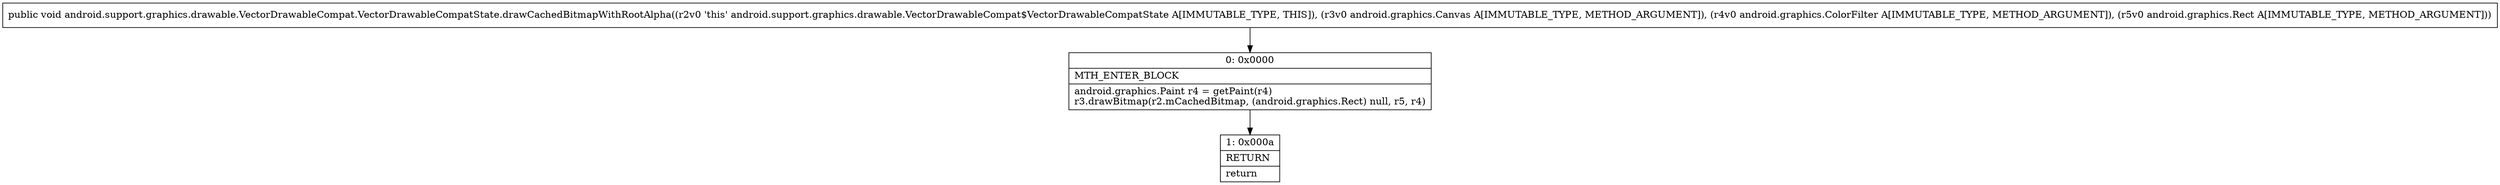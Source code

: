 digraph "CFG forandroid.support.graphics.drawable.VectorDrawableCompat.VectorDrawableCompatState.drawCachedBitmapWithRootAlpha(Landroid\/graphics\/Canvas;Landroid\/graphics\/ColorFilter;Landroid\/graphics\/Rect;)V" {
Node_0 [shape=record,label="{0\:\ 0x0000|MTH_ENTER_BLOCK\l|android.graphics.Paint r4 = getPaint(r4)\lr3.drawBitmap(r2.mCachedBitmap, (android.graphics.Rect) null, r5, r4)\l}"];
Node_1 [shape=record,label="{1\:\ 0x000a|RETURN\l|return\l}"];
MethodNode[shape=record,label="{public void android.support.graphics.drawable.VectorDrawableCompat.VectorDrawableCompatState.drawCachedBitmapWithRootAlpha((r2v0 'this' android.support.graphics.drawable.VectorDrawableCompat$VectorDrawableCompatState A[IMMUTABLE_TYPE, THIS]), (r3v0 android.graphics.Canvas A[IMMUTABLE_TYPE, METHOD_ARGUMENT]), (r4v0 android.graphics.ColorFilter A[IMMUTABLE_TYPE, METHOD_ARGUMENT]), (r5v0 android.graphics.Rect A[IMMUTABLE_TYPE, METHOD_ARGUMENT])) }"];
MethodNode -> Node_0;
Node_0 -> Node_1;
}


